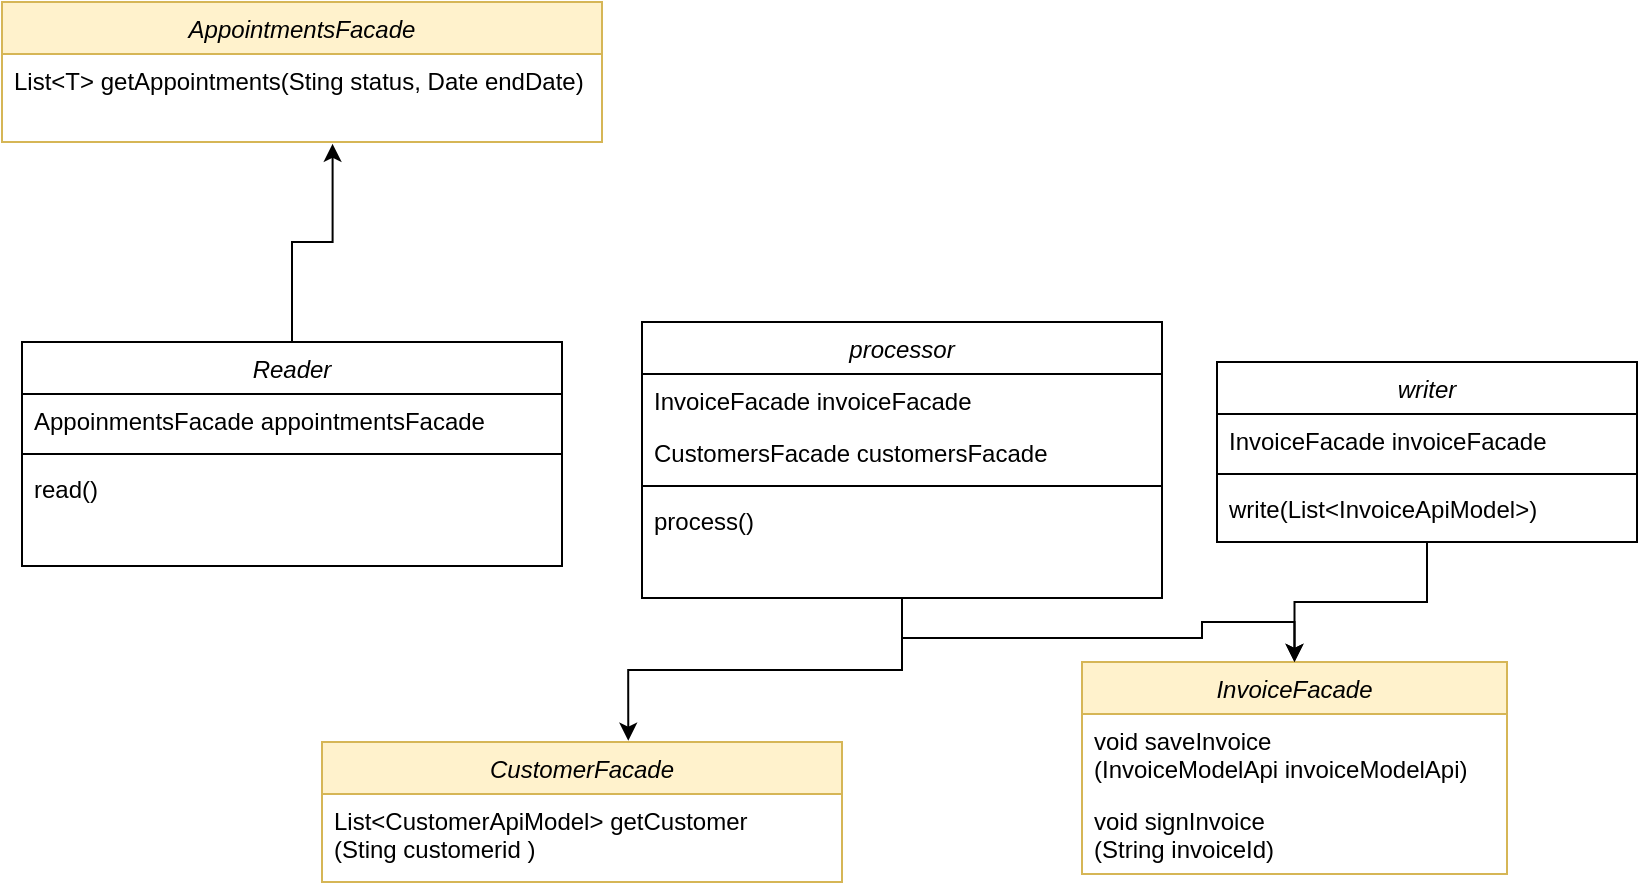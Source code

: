 <mxfile version="24.8.4">
  <diagram id="C5RBs43oDa-KdzZeNtuy" name="Page-1">
    <mxGraphModel dx="4398" dy="2898" grid="1" gridSize="10" guides="1" tooltips="1" connect="1" arrows="1" fold="1" page="1" pageScale="1" pageWidth="3300" pageHeight="2339" math="0" shadow="0">
      <root>
        <mxCell id="WIyWlLk6GJQsqaUBKTNV-0" />
        <mxCell id="WIyWlLk6GJQsqaUBKTNV-1" parent="WIyWlLk6GJQsqaUBKTNV-0" />
        <mxCell id="ApyK9dZCyS79xW809X-P-85" value="InvoiceFacade" style="swimlane;fontStyle=2;align=center;verticalAlign=top;childLayout=stackLayout;horizontal=1;startSize=26;horizontalStack=0;resizeParent=1;resizeLast=0;collapsible=1;marginBottom=0;rounded=0;shadow=0;strokeWidth=1;fillColor=#fff2cc;strokeColor=#d6b656;" parent="WIyWlLk6GJQsqaUBKTNV-1" vertex="1">
          <mxGeometry x="-1300" y="-940" width="212.5" height="106" as="geometry">
            <mxRectangle x="230" y="140" width="160" height="26" as="alternateBounds" />
          </mxGeometry>
        </mxCell>
        <mxCell id="R-mJTc3mJPTJVWU5ax_J-19" value="void saveInvoice&#xa;(InvoiceModelApi invoiceModelApi)" style="text;align=left;verticalAlign=top;spacingLeft=4;spacingRight=4;overflow=hidden;rotatable=0;points=[[0,0.5],[1,0.5]];portConstraint=eastwest;fillColor=none;" parent="ApyK9dZCyS79xW809X-P-85" vertex="1">
          <mxGeometry y="26" width="212.5" height="40" as="geometry" />
        </mxCell>
        <mxCell id="ZWVFB7_WC6DDz4j_4UVL-0" value="void signInvoice&#xa;(String invoiceId)" style="text;align=left;verticalAlign=top;spacingLeft=4;spacingRight=4;overflow=hidden;rotatable=0;points=[[0,0.5],[1,0.5]];portConstraint=eastwest;fillColor=none;" vertex="1" parent="ApyK9dZCyS79xW809X-P-85">
          <mxGeometry y="66" width="212.5" height="40" as="geometry" />
        </mxCell>
        <mxCell id="KWM8W5uzkiae-dJSOwvz-3" value="Reader" style="swimlane;fontStyle=2;align=center;verticalAlign=top;childLayout=stackLayout;horizontal=1;startSize=26;horizontalStack=0;resizeParent=1;resizeLast=0;collapsible=1;marginBottom=0;rounded=0;shadow=0;strokeWidth=1;" parent="WIyWlLk6GJQsqaUBKTNV-1" vertex="1">
          <mxGeometry x="-1830" y="-1100" width="270" height="112" as="geometry">
            <mxRectangle x="230" y="140" width="160" height="26" as="alternateBounds" />
          </mxGeometry>
        </mxCell>
        <mxCell id="R-mJTc3mJPTJVWU5ax_J-13" value="AppoinmentsFacade appointmentsFacade" style="text;align=left;verticalAlign=top;spacingLeft=4;spacingRight=4;overflow=hidden;rotatable=0;points=[[0,0.5],[1,0.5]];portConstraint=eastwest;" parent="KWM8W5uzkiae-dJSOwvz-3" vertex="1">
          <mxGeometry y="26" width="270" height="26" as="geometry" />
        </mxCell>
        <mxCell id="KWM8W5uzkiae-dJSOwvz-5" value="" style="line;html=1;strokeWidth=1;align=left;verticalAlign=middle;spacingTop=-1;spacingLeft=3;spacingRight=3;rotatable=0;labelPosition=right;points=[];portConstraint=eastwest;" parent="KWM8W5uzkiae-dJSOwvz-3" vertex="1">
          <mxGeometry y="52" width="270" height="8" as="geometry" />
        </mxCell>
        <mxCell id="KWM8W5uzkiae-dJSOwvz-6" value="read()" style="text;align=left;verticalAlign=top;spacingLeft=4;spacingRight=4;overflow=hidden;rotatable=0;points=[[0,0.5],[1,0.5]];portConstraint=eastwest;" parent="KWM8W5uzkiae-dJSOwvz-3" vertex="1">
          <mxGeometry y="60" width="270" height="26" as="geometry" />
        </mxCell>
        <mxCell id="R-mJTc3mJPTJVWU5ax_J-24" style="edgeStyle=orthogonalEdgeStyle;rounded=0;orthogonalLoop=1;jettySize=auto;html=1;" parent="WIyWlLk6GJQsqaUBKTNV-1" source="KWM8W5uzkiae-dJSOwvz-11" target="ApyK9dZCyS79xW809X-P-85" edge="1">
          <mxGeometry relative="1" as="geometry" />
        </mxCell>
        <mxCell id="KWM8W5uzkiae-dJSOwvz-11" value="writer" style="swimlane;fontStyle=2;align=center;verticalAlign=top;childLayout=stackLayout;horizontal=1;startSize=26;horizontalStack=0;resizeParent=1;resizeLast=0;collapsible=1;marginBottom=0;rounded=0;shadow=0;strokeWidth=1;" parent="WIyWlLk6GJQsqaUBKTNV-1" vertex="1">
          <mxGeometry x="-1232.5" y="-1090" width="210" height="90" as="geometry">
            <mxRectangle x="230" y="140" width="160" height="26" as="alternateBounds" />
          </mxGeometry>
        </mxCell>
        <mxCell id="KWM8W5uzkiae-dJSOwvz-12" value="InvoiceFacade invoiceFacade" style="text;align=left;verticalAlign=top;spacingLeft=4;spacingRight=4;overflow=hidden;rotatable=0;points=[[0,0.5],[1,0.5]];portConstraint=eastwest;" parent="KWM8W5uzkiae-dJSOwvz-11" vertex="1">
          <mxGeometry y="26" width="210" height="26" as="geometry" />
        </mxCell>
        <mxCell id="KWM8W5uzkiae-dJSOwvz-13" value="" style="line;html=1;strokeWidth=1;align=left;verticalAlign=middle;spacingTop=-1;spacingLeft=3;spacingRight=3;rotatable=0;labelPosition=right;points=[];portConstraint=eastwest;" parent="KWM8W5uzkiae-dJSOwvz-11" vertex="1">
          <mxGeometry y="52" width="210" height="8" as="geometry" />
        </mxCell>
        <mxCell id="KWM8W5uzkiae-dJSOwvz-14" value="write(List&lt;InvoiceApiModel&gt;)" style="text;align=left;verticalAlign=top;spacingLeft=4;spacingRight=4;overflow=hidden;rotatable=0;points=[[0,0.5],[1,0.5]];portConstraint=eastwest;" parent="KWM8W5uzkiae-dJSOwvz-11" vertex="1">
          <mxGeometry y="60" width="210" height="26" as="geometry" />
        </mxCell>
        <mxCell id="R-mJTc3mJPTJVWU5ax_J-1" value="AppointmentsFacade" style="swimlane;fontStyle=2;align=center;verticalAlign=top;childLayout=stackLayout;horizontal=1;startSize=26;horizontalStack=0;resizeParent=1;resizeLast=0;collapsible=1;marginBottom=0;rounded=0;shadow=0;strokeWidth=1;fillColor=#fff2cc;strokeColor=#d6b656;" parent="WIyWlLk6GJQsqaUBKTNV-1" vertex="1">
          <mxGeometry x="-1840" y="-1270" width="300" height="70" as="geometry">
            <mxRectangle x="230" y="140" width="160" height="26" as="alternateBounds" />
          </mxGeometry>
        </mxCell>
        <mxCell id="R-mJTc3mJPTJVWU5ax_J-2" value="List&lt;T&gt; getAppointments(Sting status, Date endDate) " style="text;align=left;verticalAlign=top;spacingLeft=4;spacingRight=4;overflow=hidden;rotatable=0;points=[[0,0.5],[1,0.5]];portConstraint=eastwest;fillColor=none;" parent="R-mJTc3mJPTJVWU5ax_J-1" vertex="1">
          <mxGeometry y="26" width="300" height="44" as="geometry" />
        </mxCell>
        <mxCell id="R-mJTc3mJPTJVWU5ax_J-5" value="CustomerFacade" style="swimlane;fontStyle=2;align=center;verticalAlign=top;childLayout=stackLayout;horizontal=1;startSize=26;horizontalStack=0;resizeParent=1;resizeLast=0;collapsible=1;marginBottom=0;rounded=0;shadow=0;strokeWidth=1;fillColor=#fff2cc;strokeColor=#d6b656;" parent="WIyWlLk6GJQsqaUBKTNV-1" vertex="1">
          <mxGeometry x="-1680" y="-900" width="260" height="70" as="geometry">
            <mxRectangle x="230" y="140" width="160" height="26" as="alternateBounds" />
          </mxGeometry>
        </mxCell>
        <mxCell id="R-mJTc3mJPTJVWU5ax_J-6" value="List&lt;CustomerApiModel&gt; getCustomer&#xa;(Sting customerid ) " style="text;align=left;verticalAlign=top;spacingLeft=4;spacingRight=4;overflow=hidden;rotatable=0;points=[[0,0.5],[1,0.5]];portConstraint=eastwest;fillColor=none;" parent="R-mJTc3mJPTJVWU5ax_J-5" vertex="1">
          <mxGeometry y="26" width="260" height="44" as="geometry" />
        </mxCell>
        <mxCell id="R-mJTc3mJPTJVWU5ax_J-23" style="edgeStyle=orthogonalEdgeStyle;rounded=0;orthogonalLoop=1;jettySize=auto;html=1;" parent="WIyWlLk6GJQsqaUBKTNV-1" source="R-mJTc3mJPTJVWU5ax_J-11" target="ApyK9dZCyS79xW809X-P-85" edge="1">
          <mxGeometry relative="1" as="geometry" />
        </mxCell>
        <mxCell id="R-mJTc3mJPTJVWU5ax_J-11" value="processor" style="swimlane;fontStyle=2;align=center;verticalAlign=top;childLayout=stackLayout;horizontal=1;startSize=26;horizontalStack=0;resizeParent=1;resizeLast=0;collapsible=1;marginBottom=0;rounded=0;shadow=0;strokeWidth=1;" parent="WIyWlLk6GJQsqaUBKTNV-1" vertex="1">
          <mxGeometry x="-1520" y="-1110" width="260" height="138" as="geometry">
            <mxRectangle x="230" y="140" width="160" height="26" as="alternateBounds" />
          </mxGeometry>
        </mxCell>
        <mxCell id="R-mJTc3mJPTJVWU5ax_J-12" value="InvoiceFacade invoiceFacade" style="text;align=left;verticalAlign=top;spacingLeft=4;spacingRight=4;overflow=hidden;rotatable=0;points=[[0,0.5],[1,0.5]];portConstraint=eastwest;" parent="R-mJTc3mJPTJVWU5ax_J-11" vertex="1">
          <mxGeometry y="26" width="260" height="26" as="geometry" />
        </mxCell>
        <mxCell id="R-mJTc3mJPTJVWU5ax_J-14" value="CustomersFacade customersFacade" style="text;align=left;verticalAlign=top;spacingLeft=4;spacingRight=4;overflow=hidden;rotatable=0;points=[[0,0.5],[1,0.5]];portConstraint=eastwest;" parent="R-mJTc3mJPTJVWU5ax_J-11" vertex="1">
          <mxGeometry y="52" width="260" height="26" as="geometry" />
        </mxCell>
        <mxCell id="R-mJTc3mJPTJVWU5ax_J-15" value="" style="line;html=1;strokeWidth=1;align=left;verticalAlign=middle;spacingTop=-1;spacingLeft=3;spacingRight=3;rotatable=0;labelPosition=right;points=[];portConstraint=eastwest;" parent="R-mJTc3mJPTJVWU5ax_J-11" vertex="1">
          <mxGeometry y="78" width="260" height="8" as="geometry" />
        </mxCell>
        <mxCell id="R-mJTc3mJPTJVWU5ax_J-16" value="process()" style="text;align=left;verticalAlign=top;spacingLeft=4;spacingRight=4;overflow=hidden;rotatable=0;points=[[0,0.5],[1,0.5]];portConstraint=eastwest;" parent="R-mJTc3mJPTJVWU5ax_J-11" vertex="1">
          <mxGeometry y="86" width="260" height="26" as="geometry" />
        </mxCell>
        <mxCell id="R-mJTc3mJPTJVWU5ax_J-18" style="edgeStyle=orthogonalEdgeStyle;rounded=0;orthogonalLoop=1;jettySize=auto;html=1;entryX=0.589;entryY=-0.009;entryDx=0;entryDy=0;entryPerimeter=0;" parent="WIyWlLk6GJQsqaUBKTNV-1" source="R-mJTc3mJPTJVWU5ax_J-11" target="R-mJTc3mJPTJVWU5ax_J-5" edge="1">
          <mxGeometry relative="1" as="geometry" />
        </mxCell>
        <mxCell id="R-mJTc3mJPTJVWU5ax_J-22" style="edgeStyle=orthogonalEdgeStyle;rounded=0;orthogonalLoop=1;jettySize=auto;html=1;entryX=0.551;entryY=1.021;entryDx=0;entryDy=0;entryPerimeter=0;" parent="WIyWlLk6GJQsqaUBKTNV-1" source="KWM8W5uzkiae-dJSOwvz-3" target="R-mJTc3mJPTJVWU5ax_J-2" edge="1">
          <mxGeometry relative="1" as="geometry" />
        </mxCell>
      </root>
    </mxGraphModel>
  </diagram>
</mxfile>
